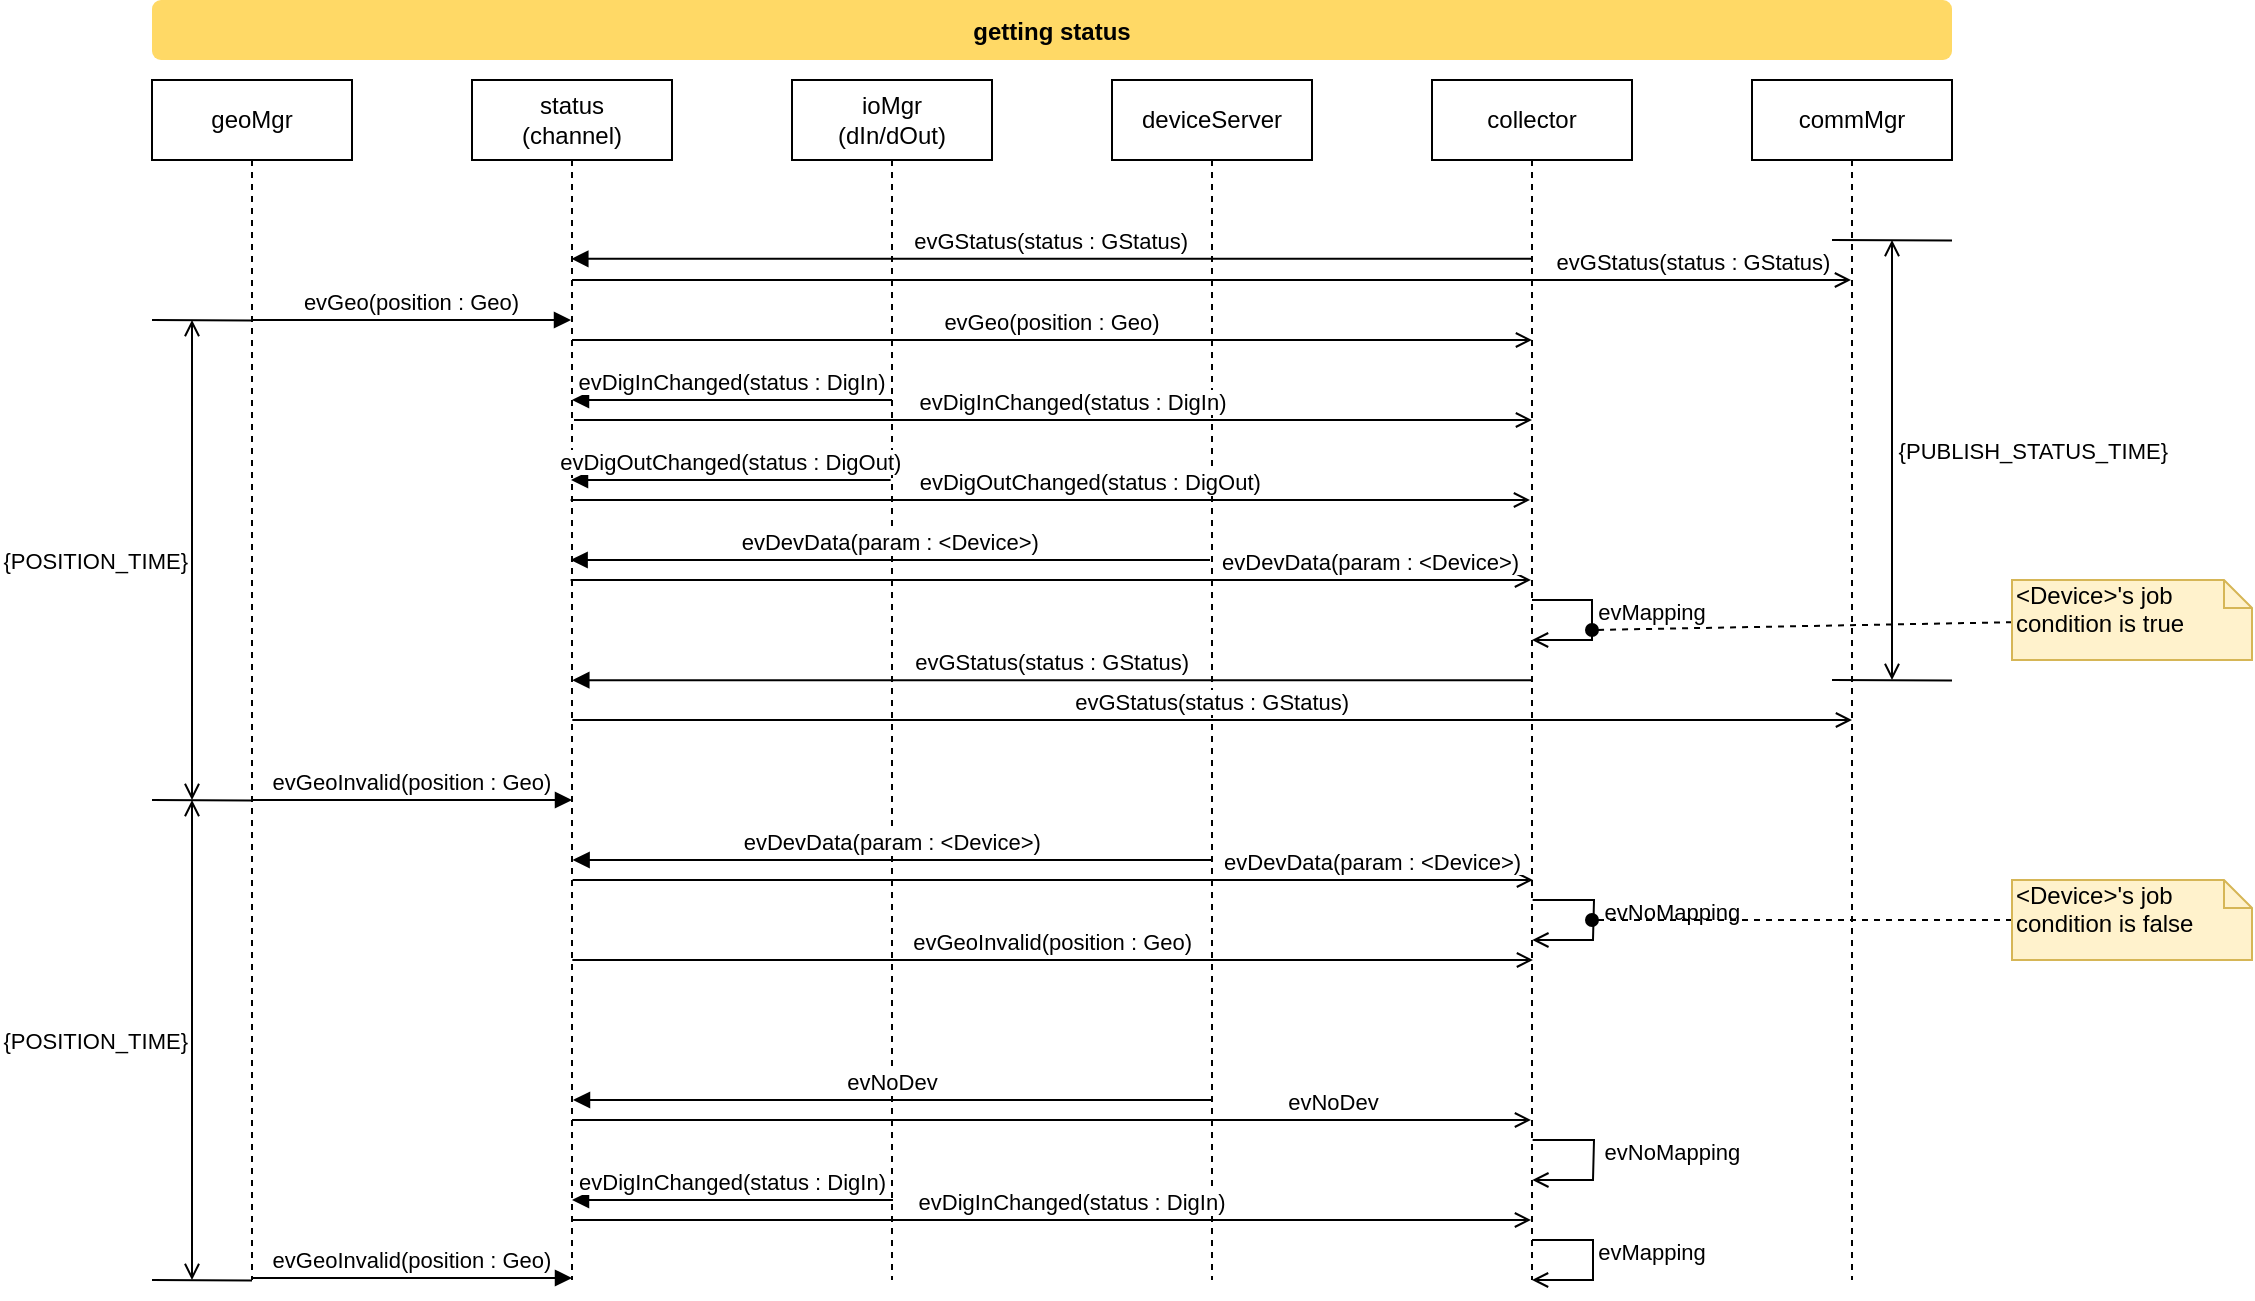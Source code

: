 <mxfile version="12.1.0" type="device" pages="3"><diagram name="Collector - getting status" id="9361dd3d-8414-5efd-6122-117bd74ce7a7"><mxGraphModel dx="2312.5" dy="832" grid="1" gridSize="10" guides="1" tooltips="1" connect="1" arrows="1" fold="1" page="1" pageScale="1.5" pageWidth="827" pageHeight="1169" background="#ffffff" math="0" shadow="0"><root><mxCell id="0"/><mxCell id="1" parent="0"/><mxCell id="71" value="getting status" style="rounded=1;fontStyle=1;fillColor=#FFD966;strokeColor=none" parent="1" vertex="1"><mxGeometry x="70" width="900" height="30" as="geometry"/></mxCell><mxCell id="TGML5o5OJCqoDntIE897-89" value="geoMgr" style="shape=umlLifeline;perimeter=lifelinePerimeter;whiteSpace=wrap;html=1;container=1;collapsible=0;recursiveResize=0;outlineConnect=0;" parent="1" vertex="1"><mxGeometry x="70" y="40" width="100" height="600" as="geometry"/></mxCell><mxCell id="TGML5o5OJCqoDntIE897-90" value="status&lt;br&gt;(channel)" style="shape=umlLifeline;perimeter=lifelinePerimeter;whiteSpace=wrap;html=1;container=1;collapsible=0;recursiveResize=0;outlineConnect=0;" parent="1" vertex="1"><mxGeometry x="230" y="40" width="100" height="600" as="geometry"/></mxCell><mxCell id="TGML5o5OJCqoDntIE897-91" value="ioMgr&lt;br&gt;(dIn/dOut)" style="shape=umlLifeline;perimeter=lifelinePerimeter;whiteSpace=wrap;html=1;container=1;collapsible=0;recursiveResize=0;outlineConnect=0;" parent="1" vertex="1"><mxGeometry x="390" y="40" width="100" height="600" as="geometry"/></mxCell><mxCell id="TGML5o5OJCqoDntIE897-92" value="evGeoInvalid(position : Geo)" style="edgeStyle=none;verticalLabelPosition=top;verticalAlign=bottom;endArrow=block;endFill=1;" parent="1" edge="1"><mxGeometry width="100" height="100" as="geometry"><mxPoint x="120" y="400" as="sourcePoint"/><mxPoint x="280" y="400" as="targetPoint"/><Array as="points"><mxPoint x="280" y="400"/></Array><mxPoint as="offset"/></mxGeometry></mxCell><mxCell id="TGML5o5OJCqoDntIE897-93" value="evDigInChanged(status : DigIn)" style="edgeStyle=none;verticalLabelPosition=top;verticalAlign=bottom;endArrow=block;endFill=1;" parent="1" target="TGML5o5OJCqoDntIE897-90" edge="1"><mxGeometry x="216" y="-7.5" width="100" height="100" as="geometry"><mxPoint x="440.0" y="200.0" as="sourcePoint"/><mxPoint x="285.5" y="200.0" as="targetPoint"/><Array as="points"/></mxGeometry></mxCell><mxCell id="TGML5o5OJCqoDntIE897-95" value="evDigOutChanged(status : DigOut)" style="edgeStyle=none;verticalLabelPosition=top;verticalAlign=bottom;endArrow=block;endFill=1;" parent="1" edge="1"><mxGeometry x="215.5" y="52.5" width="100" height="100" as="geometry"><mxPoint x="439.31" y="240.0" as="sourcePoint"/><mxPoint x="279.5" y="240" as="targetPoint"/><Array as="points"><mxPoint x="439.5" y="240"/><mxPoint x="319.5" y="240"/></Array></mxGeometry></mxCell><mxCell id="TGML5o5OJCqoDntIE897-96" value="deviceServer" style="shape=umlLifeline;perimeter=lifelinePerimeter;whiteSpace=wrap;html=1;container=1;collapsible=0;recursiveResize=0;outlineConnect=0;" parent="1" vertex="1"><mxGeometry x="550" y="40" width="100" height="600" as="geometry"/></mxCell><mxCell id="TGML5o5OJCqoDntIE897-97" value="evDevData(param : &lt;Device&gt;)" style="edgeStyle=none;verticalLabelPosition=top;verticalAlign=bottom;endArrow=block;endFill=1;" parent="1" edge="1"><mxGeometry x="225.5" y="52.5" width="100" height="100" as="geometry"><mxPoint x="599" y="280.0" as="sourcePoint"/><mxPoint x="279.31" y="280.0" as="targetPoint"/><Array as="points"><mxPoint x="369.5" y="280"/><mxPoint x="289.5" y="280"/></Array></mxGeometry></mxCell><mxCell id="TGML5o5OJCqoDntIE897-98" value="evNoDev" style="edgeStyle=none;verticalLabelPosition=top;verticalAlign=bottom;endArrow=block;endFill=1;" parent="1" edge="1"><mxGeometry x="227.5" y="412.5" width="100" height="100" as="geometry"><mxPoint x="600" y="550" as="sourcePoint"/><mxPoint x="280.5" y="550" as="targetPoint"/><Array as="points"/></mxGeometry></mxCell><mxCell id="TUy8RIfEIcPlbmca4J_S-73" value="collector" style="shape=umlLifeline;perimeter=lifelinePerimeter;whiteSpace=wrap;html=1;container=1;collapsible=0;recursiveResize=0;outlineConnect=0;" parent="1" vertex="1"><mxGeometry x="710" y="40" width="100" height="600" as="geometry"/></mxCell><mxCell id="TUy8RIfEIcPlbmca4J_S-74" value="evGeo(position : Geo)" style="edgeStyle=none;verticalLabelPosition=top;verticalAlign=bottom;endArrow=open;endFill=0;" parent="1" source="TGML5o5OJCqoDntIE897-90" edge="1"><mxGeometry width="100" height="100" as="geometry"><mxPoint x="285" y="170.0" as="sourcePoint"/><mxPoint x="760" y="170" as="targetPoint"/><Array as="points"/><mxPoint as="offset"/></mxGeometry></mxCell><mxCell id="TUy8RIfEIcPlbmca4J_S-75" value="evDigInChanged(status : DigIn)" style="edgeStyle=none;verticalLabelPosition=top;verticalAlign=bottom;endArrow=open;endFill=0;" parent="1" edge="1"><mxGeometry x="0.5" width="100" height="100" as="geometry"><mxPoint x="281" y="210" as="sourcePoint"/><mxPoint x="760" y="210.0" as="targetPoint"/><Array as="points"/><mxPoint x="10" as="offset"/></mxGeometry></mxCell><mxCell id="TUy8RIfEIcPlbmca4J_S-76" value="evDigOutChanged(status : DigOut)" style="edgeStyle=none;verticalLabelPosition=top;verticalAlign=bottom;endArrow=open;endFill=0;" parent="1" edge="1"><mxGeometry x="-0.5" width="100" height="100" as="geometry"><mxPoint x="279.31" y="250.0" as="sourcePoint"/><mxPoint x="759" y="250.0" as="targetPoint"/><Array as="points"><mxPoint x="279.5" y="250"/><mxPoint x="629.5" y="250"/></Array><mxPoint x="20" as="offset"/></mxGeometry></mxCell><mxCell id="TUy8RIfEIcPlbmca4J_S-77" value="evDevData(param : &lt;Device&gt;)" style="edgeStyle=none;verticalLabelPosition=top;verticalAlign=bottom;endArrow=open;endFill=0;" parent="1" edge="1"><mxGeometry x="-0.5" width="100" height="100" as="geometry"><mxPoint x="279.31" y="290.0" as="sourcePoint"/><mxPoint x="759.31" y="290.0" as="targetPoint"/><Array as="points"><mxPoint x="359.5" y="290"/><mxPoint x="689.5" y="290"/><mxPoint x="759.5" y="290"/></Array><mxPoint x="160" as="offset"/></mxGeometry></mxCell><mxCell id="TUy8RIfEIcPlbmca4J_S-78" value="evMapping" style="edgeStyle=none;verticalLabelPosition=top;verticalAlign=bottom;endArrow=open;endFill=0;arcSize=0;" parent="1" source="TUy8RIfEIcPlbmca4J_S-73" target="TUy8RIfEIcPlbmca4J_S-73" edge="1"><mxGeometry width="100" height="100" as="geometry"><mxPoint x="759.31" y="310.0" as="sourcePoint"/><mxPoint x="759.31" y="330.0" as="targetPoint"/><Array as="points"><mxPoint x="790" y="300"/><mxPoint x="790" y="310"/><mxPoint x="790" y="320"/></Array><mxPoint x="60" y="5" as="offset"/></mxGeometry></mxCell><mxCell id="TUy8RIfEIcPlbmca4J_S-86" value="evDevData(param : &lt;Device&gt;)" style="edgeStyle=none;verticalLabelPosition=top;verticalAlign=bottom;endArrow=block;endFill=1;" parent="1" edge="1"><mxGeometry x="226.5" y="202.5" width="100" height="100" as="geometry"><mxPoint x="600" y="430.0" as="sourcePoint"/><mxPoint x="280.31" y="430.0" as="targetPoint"/><Array as="points"><mxPoint x="370.5" y="430"/><mxPoint x="290.5" y="430"/></Array></mxGeometry></mxCell><mxCell id="TUy8RIfEIcPlbmca4J_S-87" value="evDevData(param : &lt;Device&gt;)" style="edgeStyle=none;verticalLabelPosition=top;verticalAlign=bottom;endArrow=open;endFill=0;" parent="1" edge="1"><mxGeometry x="0.5" y="150" width="100" height="100" as="geometry"><mxPoint x="280.31" y="440.0" as="sourcePoint"/><mxPoint x="760.31" y="440.0" as="targetPoint"/><Array as="points"><mxPoint x="360.5" y="440"/><mxPoint x="690.5" y="440"/><mxPoint x="760.5" y="440"/></Array><mxPoint x="160" as="offset"/></mxGeometry></mxCell><mxCell id="TUy8RIfEIcPlbmca4J_S-88" value="evNoMapping" style="edgeStyle=none;verticalLabelPosition=top;verticalAlign=bottom;endArrow=open;endFill=0;arcSize=0;" parent="1" edge="1"><mxGeometry x="0.5" y="70" width="100" height="100" as="geometry"><mxPoint x="760.31" y="450.0" as="sourcePoint"/><mxPoint x="760.167" y="470" as="targetPoint"/><Array as="points"><mxPoint x="791" y="450"/><mxPoint x="790.5" y="470"/></Array><mxPoint x="70" y="5" as="offset"/></mxGeometry></mxCell><mxCell id="TUy8RIfEIcPlbmca4J_S-89" value="evGeoInvalid(position : Geo)" style="edgeStyle=none;verticalLabelPosition=top;verticalAlign=bottom;endArrow=open;endFill=0;" parent="1" edge="1"><mxGeometry x="480.5" y="100" width="100" height="100" as="geometry"><mxPoint x="280.167" y="480" as="sourcePoint"/><mxPoint x="760.5" y="480" as="targetPoint"/><Array as="points"><mxPoint x="720.5" y="480"/><mxPoint x="760.5" y="480"/></Array><mxPoint as="offset"/></mxGeometry></mxCell><mxCell id="TUy8RIfEIcPlbmca4J_S-90" value="commMgr" style="shape=umlLifeline;perimeter=lifelinePerimeter;whiteSpace=wrap;html=1;container=1;collapsible=0;recursiveResize=0;outlineConnect=0;" parent="1" vertex="1"><mxGeometry x="870" y="40" width="100" height="600" as="geometry"/></mxCell><mxCell id="TUy8RIfEIcPlbmca4J_S-92" value="evGStatus(status : GStatus)" style="edgeStyle=none;verticalLabelPosition=top;verticalAlign=bottom;endArrow=open;endFill=0;" parent="1" source="TGML5o5OJCqoDntIE897-90" target="TUy8RIfEIcPlbmca4J_S-90" edge="1"><mxGeometry width="100" height="100" as="geometry"><mxPoint x="760" y="140.0" as="sourcePoint"/><mxPoint x="920" y="140.0" as="targetPoint"/><Array as="points"><mxPoint x="290" y="140"/><mxPoint x="900" y="140"/></Array><mxPoint x="241" as="offset"/></mxGeometry></mxCell><mxCell id="TUy8RIfEIcPlbmca4J_S-95" value="" style="edgeStyle=elbowEdgeStyle;elbow=vertical;endArrow=none" parent="1" edge="1"><mxGeometry x="830" y="70.211" width="100" height="100" as="geometry"><mxPoint x="970" y="120.211" as="sourcePoint"/><mxPoint x="910" y="120" as="targetPoint"/></mxGeometry></mxCell><mxCell id="TUy8RIfEIcPlbmca4J_S-96" value="" style="edgeStyle=elbowEdgeStyle;elbow=vertical;endArrow=none" parent="1" edge="1"><mxGeometry x="830" y="290.211" width="100" height="100" as="geometry"><mxPoint x="970" y="340.211" as="sourcePoint"/><mxPoint x="910" y="340" as="targetPoint"/></mxGeometry></mxCell><mxCell id="TUy8RIfEIcPlbmca4J_S-97" value="{PUBLISH_STATUS_TIME}" style="edgeStyle=elbowEdgeStyle;elbow=horizontal;startArrow=open;endArrow=open;labelPosition=left;align=right" parent="1" edge="1"><mxGeometry width="100" height="100" as="geometry"><mxPoint x="940" y="120" as="sourcePoint"/><mxPoint x="940" y="340" as="targetPoint"/><mxPoint x="140" y="-5" as="offset"/></mxGeometry></mxCell><mxCell id="TUy8RIfEIcPlbmca4J_S-98" value="" style="edgeStyle=elbowEdgeStyle;elbow=vertical;endArrow=none" parent="1" edge="1"><mxGeometry x="-20" y="110.211" width="100" height="100" as="geometry"><mxPoint x="120" y="160.211" as="sourcePoint"/><mxPoint x="70" y="160.211" as="targetPoint"/></mxGeometry></mxCell><mxCell id="TUy8RIfEIcPlbmca4J_S-99" value="" style="edgeStyle=elbowEdgeStyle;elbow=vertical;endArrow=none" parent="1" edge="1"><mxGeometry x="-20" y="350.211" width="100" height="100" as="geometry"><mxPoint x="120" y="400.211" as="sourcePoint"/><mxPoint x="70" y="400.211" as="targetPoint"/></mxGeometry></mxCell><mxCell id="TUy8RIfEIcPlbmca4J_S-100" value="{POSITION_TIME}" style="edgeStyle=elbowEdgeStyle;elbow=horizontal;startArrow=open;endArrow=open;labelPosition=left;align=right" parent="1" edge="1"><mxGeometry width="100" height="100" as="geometry"><mxPoint x="90" y="160" as="sourcePoint"/><mxPoint x="90" y="400" as="targetPoint"/><mxPoint as="offset"/></mxGeometry></mxCell><mxCell id="TUy8RIfEIcPlbmca4J_S-104" value="" style="edgeStyle=none;orthogonalLoop=1;jettySize=auto;html=1;endArrow=oval;endFill=1;dashed=1;" parent="1" source="TUy8RIfEIcPlbmca4J_S-103" edge="1"><mxGeometry relative="1" as="geometry"><mxPoint x="790" y="315" as="targetPoint"/></mxGeometry></mxCell><mxCell id="TUy8RIfEIcPlbmca4J_S-103" value="&amp;lt;Device&amp;gt;'s job condition is true" style="shape=note;whiteSpace=wrap;html=1;size=14;verticalAlign=top;align=left;spacingTop=-6;fillColor=#fff2cc;strokeColor=#d6b656;" parent="1" vertex="1"><mxGeometry x="1000" y="290" width="120" height="40" as="geometry"/></mxCell><mxCell id="TUy8RIfEIcPlbmca4J_S-106" value="" style="edgeStyle=none;orthogonalLoop=1;jettySize=auto;html=1;endArrow=oval;endFill=1;dashed=1;" parent="1" source="TUy8RIfEIcPlbmca4J_S-107" edge="1"><mxGeometry relative="1" as="geometry"><mxPoint x="790" y="460" as="targetPoint"/></mxGeometry></mxCell><mxCell id="TUy8RIfEIcPlbmca4J_S-107" value="&amp;lt;Device&amp;gt;'s job condition is false" style="shape=note;whiteSpace=wrap;html=1;size=14;verticalAlign=top;align=left;spacingTop=-6;fillColor=#fff2cc;strokeColor=#d6b656;" parent="1" vertex="1"><mxGeometry x="1000" y="440" width="120" height="40" as="geometry"/></mxCell><mxCell id="TUy8RIfEIcPlbmca4J_S-109" value="evGStatus(status : GStatus)" style="edgeStyle=none;verticalLabelPosition=top;verticalAlign=bottom;endArrow=block;endFill=1;exitX=0.495;exitY=0.154;exitDx=0;exitDy=0;exitPerimeter=0;" parent="1" edge="1"><mxGeometry x="236" y="-70.5" width="100" height="100" as="geometry"><mxPoint x="759.5" y="129.4" as="sourcePoint"/><mxPoint x="279.667" y="129.4" as="targetPoint"/><Array as="points"/></mxGeometry></mxCell><mxCell id="9" value="evGeo(position : Geo)" style="edgeStyle=none;verticalLabelPosition=top;verticalAlign=bottom;endArrow=block;endFill=1;" parent="1" source="TGML5o5OJCqoDntIE897-89" target="TGML5o5OJCqoDntIE897-90" edge="1"><mxGeometry x="125" y="32.5" width="100" height="100" as="geometry"><mxPoint x="120" y="120" as="sourcePoint"/><mxPoint x="290" y="160" as="targetPoint"/><Array as="points"><mxPoint x="130" y="160"/><mxPoint x="250" y="160"/></Array></mxGeometry></mxCell><mxCell id="TUy8RIfEIcPlbmca4J_S-111" value="evGStatus(status : GStatus)" style="edgeStyle=none;verticalLabelPosition=top;verticalAlign=bottom;endArrow=open;endFill=0;" parent="1" edge="1"><mxGeometry x="640.5" y="-40" width="100" height="100" as="geometry"><mxPoint x="280.167" y="360" as="sourcePoint"/><mxPoint x="920" y="360" as="targetPoint"/><Array as="points"><mxPoint x="290.5" y="360"/><mxPoint x="900.5" y="360"/></Array><mxPoint as="offset"/></mxGeometry></mxCell><mxCell id="TUy8RIfEIcPlbmca4J_S-112" value="evGStatus(status : GStatus)" style="edgeStyle=none;verticalLabelPosition=top;verticalAlign=bottom;endArrow=block;endFill=1;exitX=0.495;exitY=0.154;exitDx=0;exitDy=0;exitPerimeter=0;" parent="1" edge="1"><mxGeometry x="236.5" y="152.5" width="100" height="100" as="geometry"><mxPoint x="760" y="340.08" as="sourcePoint"/><mxPoint x="280.167" y="340.08" as="targetPoint"/><Array as="points"/></mxGeometry></mxCell><mxCell id="J93E5v-sp_XkcItxP_cW-71" value="{POSITION_TIME}" style="edgeStyle=elbowEdgeStyle;elbow=horizontal;startArrow=open;endArrow=open;labelPosition=left;align=right" parent="1" edge="1"><mxGeometry y="240" width="100" height="100" as="geometry"><mxPoint x="90" y="400" as="sourcePoint"/><mxPoint x="90" y="640" as="targetPoint"/><mxPoint as="offset"/></mxGeometry></mxCell><mxCell id="J93E5v-sp_XkcItxP_cW-72" value="" style="edgeStyle=elbowEdgeStyle;elbow=vertical;endArrow=none" parent="1" edge="1"><mxGeometry x="-20" y="590.211" width="100" height="100" as="geometry"><mxPoint x="120" y="640.211" as="sourcePoint"/><mxPoint x="70" y="640.211" as="targetPoint"/></mxGeometry></mxCell><mxCell id="J93E5v-sp_XkcItxP_cW-73" value="evGeoInvalid(position : Geo)" style="edgeStyle=none;verticalLabelPosition=top;verticalAlign=bottom;endArrow=block;endFill=1;" parent="1" edge="1"><mxGeometry y="239" width="100" height="100" as="geometry"><mxPoint x="120" y="639" as="sourcePoint"/><mxPoint x="280" y="639" as="targetPoint"/><Array as="points"><mxPoint x="280" y="639"/></Array><mxPoint as="offset"/></mxGeometry></mxCell><mxCell id="J93E5v-sp_XkcItxP_cW-74" value="evNoDev" style="edgeStyle=none;verticalLabelPosition=top;verticalAlign=bottom;endArrow=open;endFill=0;" parent="1" source="TGML5o5OJCqoDntIE897-90" target="TUy8RIfEIcPlbmca4J_S-73" edge="1"><mxGeometry width="100" height="100" as="geometry"><mxPoint x="610" y="560" as="sourcePoint"/><mxPoint x="290.5" y="560" as="targetPoint"/><Array as="points"><mxPoint x="460" y="560"/><mxPoint x="560" y="560"/></Array><mxPoint x="141" as="offset"/></mxGeometry></mxCell><mxCell id="J93E5v-sp_XkcItxP_cW-75" value="evDigInChanged(status : DigIn)" style="edgeStyle=none;verticalLabelPosition=top;verticalAlign=bottom;endArrow=block;endFill=1;" parent="1" edge="1"><mxGeometry x="216.5" y="392.5" width="100" height="100" as="geometry"><mxPoint x="440.5" y="600" as="sourcePoint"/><mxPoint x="280" y="600" as="targetPoint"/><Array as="points"/></mxGeometry></mxCell><mxCell id="J93E5v-sp_XkcItxP_cW-76" value="evDigInChanged(status : DigIn)" style="edgeStyle=none;verticalLabelPosition=top;verticalAlign=bottom;endArrow=open;endFill=0;" parent="1" edge="1"><mxGeometry y="400" width="100" height="100" as="geometry"><mxPoint x="280.5" y="610" as="sourcePoint"/><mxPoint x="759.5" y="610" as="targetPoint"/><Array as="points"/><mxPoint x="10" as="offset"/></mxGeometry></mxCell><mxCell id="J93E5v-sp_XkcItxP_cW-77" value="evNoMapping" style="edgeStyle=none;verticalLabelPosition=top;verticalAlign=bottom;endArrow=open;endFill=0;arcSize=0;" parent="1" edge="1"><mxGeometry x="0.5" y="190" width="100" height="100" as="geometry"><mxPoint x="760.31" y="570" as="sourcePoint"/><mxPoint x="760.167" y="590" as="targetPoint"/><Array as="points"><mxPoint x="791" y="570"/><mxPoint x="790.5" y="590"/></Array><mxPoint x="70" y="5" as="offset"/></mxGeometry></mxCell><mxCell id="J93E5v-sp_XkcItxP_cW-78" value="evMapping" style="edgeStyle=none;verticalLabelPosition=top;verticalAlign=bottom;endArrow=open;endFill=0;arcSize=0;" parent="1" edge="1"><mxGeometry x="0.5" y="320" width="100" height="100" as="geometry"><mxPoint x="760" y="620" as="sourcePoint"/><mxPoint x="760" y="640" as="targetPoint"/><Array as="points"><mxPoint x="790.5" y="620"/><mxPoint x="790.5" y="630"/><mxPoint x="790.5" y="640"/></Array><mxPoint x="60" y="5" as="offset"/></mxGeometry></mxCell></root></mxGraphModel></diagram><diagram id="WGSVbktmngXIoY0iS2IQ" name="databus channels"><mxGraphModel dx="1408" dy="786" grid="1" gridSize="10" guides="1" tooltips="1" connect="1" arrows="1" fold="1" page="1" pageScale="1" pageWidth="827" pageHeight="1169" math="0" shadow="0"><root><mxCell id="eMelpdO7iEBaQdbY6f35-0"/><mxCell id="eMelpdO7iEBaQdbY6f35-1" parent="eMelpdO7iEBaQdbY6f35-0"/><mxCell id="sO4qixRxjw2E3CiaHF7e-0" value="publish subscriber channels (16 defined)" style="rounded=1;fontStyle=1;fillColor=#FFD966;strokeColor=none" parent="eMelpdO7iEBaQdbY6f35-1" vertex="1"><mxGeometry x="40" y="40" width="1280" height="30" as="geometry"/></mxCell><mxCell id="sO4qixRxjw2E3CiaHF7e-1" value="collector" style="shape=umlLifeline;perimeter=lifelinePerimeter;whiteSpace=wrap;html=1;container=1;collapsible=0;recursiveResize=0;outlineConnect=0;" parent="eMelpdO7iEBaQdbY6f35-1" vertex="1"><mxGeometry x="509" y="80" width="100" height="600" as="geometry"/></mxCell><mxCell id="sO4qixRxjw2E3CiaHF7e-2" value="status&lt;br&gt;(channel)" style="shape=umlLifeline;perimeter=lifelinePerimeter;whiteSpace=wrap;html=1;container=1;collapsible=0;recursiveResize=0;outlineConnect=0;fillColor=#d5e8d4;strokeColor=#82b366;fontColor=#FF0000;" parent="eMelpdO7iEBaQdbY6f35-1" vertex="1"><mxGeometry x="989" y="80" width="100" height="600" as="geometry"/></mxCell><mxCell id="OUV8bNYqcgbzfM8pcSJH-1" value="tcpConnection&lt;br&gt;(channel)" style="shape=umlLifeline;perimeter=lifelinePerimeter;whiteSpace=wrap;html=1;container=1;collapsible=0;recursiveResize=0;outlineConnect=0;fillColor=#d5e8d4;strokeColor=#82b366;" parent="eMelpdO7iEBaQdbY6f35-1" vertex="1"><mxGeometry x="1109" y="80" width="100" height="600" as="geometry"/></mxCell><mxCell id="OUV8bNYqcgbzfM8pcSJH-2" value="gsmURC&lt;br&gt;(channel)" style="shape=umlLifeline;perimeter=lifelinePerimeter;whiteSpace=wrap;html=1;container=1;collapsible=0;recursiveResize=0;outlineConnect=0;fillColor=#d5e8d4;strokeColor=#82b366;fontColor=#FF0000;" parent="eMelpdO7iEBaQdbY6f35-1" vertex="1"><mxGeometry x="1229" y="80" width="100" height="600" as="geometry"/></mxCell><mxCell id="OUV8bNYqcgbzfM8pcSJH-4" value="subscribe(me)" style="html=1;verticalAlign=bottom;endArrow=block;" parent="eMelpdO7iEBaQdbY6f35-1" source="PaJLv03C6khhDUr303oE-0" target="sO4qixRxjw2E3CiaHF7e-2" edge="1"><mxGeometry width="80" relative="1" as="geometry"><mxPoint x="709" y="360" as="sourcePoint"/><mxPoint x="639" y="160" as="targetPoint"/><Array as="points"><mxPoint x="699" y="360"/></Array></mxGeometry></mxCell><mxCell id="PaJLv03C6khhDUr303oE-0" value="commMgr" style="shape=umlLifeline;perimeter=lifelinePerimeter;whiteSpace=wrap;html=1;container=1;collapsible=0;recursiveResize=0;outlineConnect=0;" parent="eMelpdO7iEBaQdbY6f35-1" vertex="1"><mxGeometry x="629" y="80" width="100" height="600" as="geometry"/></mxCell><mxCell id="okWZHvpzfu7JUUQFQ-5C-0" value="ioMgr" style="shape=umlLifeline;perimeter=lifelinePerimeter;whiteSpace=wrap;html=1;container=1;collapsible=0;recursiveResize=0;outlineConnect=0;" parent="eMelpdO7iEBaQdbY6f35-1" vertex="1"><mxGeometry x="749" y="80" width="100" height="600" as="geometry"/></mxCell><mxCell id="okWZHvpzfu7JUUQFQ-5C-1" value="deviceMgr" style="shape=umlLifeline;perimeter=lifelinePerimeter;whiteSpace=wrap;html=1;container=1;collapsible=0;recursiveResize=0;outlineConnect=0;fontColor=#FF0000;" parent="eMelpdO7iEBaQdbY6f35-1" vertex="1"><mxGeometry x="869" y="80" width="100" height="600" as="geometry"/></mxCell><mxCell id="hANd-TjOtbdpW4txttg--1" value="publish(&amp;lt;Event&amp;gt;, me)" style="html=1;verticalAlign=bottom;endArrow=block;" parent="eMelpdO7iEBaQdbY6f35-1" target="sO4qixRxjw2E3CiaHF7e-2" edge="1"><mxGeometry width="80" relative="1" as="geometry"><mxPoint x="799" y="159" as="sourcePoint"/><mxPoint x="1229" y="159" as="targetPoint"/></mxGeometry></mxCell><mxCell id="hANd-TjOtbdpW4txttg--2" value="publish(&amp;lt;Event&amp;gt;, me)" style="html=1;verticalAlign=bottom;endArrow=block;" parent="eMelpdO7iEBaQdbY6f35-1" edge="1"><mxGeometry width="80" relative="1" as="geometry"><mxPoint x="919" y="240" as="sourcePoint"/><mxPoint x="1039" y="240" as="targetPoint"/><Array as="points"><mxPoint x="959.5" y="240"/></Array></mxGeometry></mxCell><mxCell id="hANd-TjOtbdpW4txttg--3" value="subscribe(me)" style="html=1;verticalAlign=bottom;endArrow=block;" parent="eMelpdO7iEBaQdbY6f35-1" edge="1"><mxGeometry width="80" relative="1" as="geometry"><mxPoint x="679" y="400" as="sourcePoint"/><mxPoint x="1158.5" y="400" as="targetPoint"/><Array as="points"/></mxGeometry></mxCell><mxCell id="hANd-TjOtbdpW4txttg--4" value="subscribe(me)" style="html=1;verticalAlign=bottom;endArrow=block;" parent="eMelpdO7iEBaQdbY6f35-1" edge="1"><mxGeometry width="80" relative="1" as="geometry"><mxPoint x="439" y="441" as="sourcePoint"/><mxPoint x="1158.5" y="441" as="targetPoint"/><Array as="points"/></mxGeometry></mxCell><mxCell id="hANd-TjOtbdpW4txttg--5" value="conMgr" style="shape=umlLifeline;perimeter=lifelinePerimeter;whiteSpace=wrap;html=1;container=1;collapsible=0;recursiveResize=0;outlineConnect=0;" parent="eMelpdO7iEBaQdbY6f35-1" vertex="1"><mxGeometry x="389" y="80" width="100" height="600" as="geometry"/></mxCell><mxCell id="hANd-TjOtbdpW4txttg--6" value="subscribe(me)" style="html=1;verticalAlign=bottom;endArrow=block;" parent="eMelpdO7iEBaQdbY6f35-1" edge="1"><mxGeometry width="80" relative="1" as="geometry"><mxPoint x="439.5" y="520" as="sourcePoint"/><mxPoint x="1278.5" y="520" as="targetPoint"/><Array as="points"/></mxGeometry></mxCell><mxCell id="hANd-TjOtbdpW4txttg--7" value="modMgr" style="shape=umlLifeline;perimeter=lifelinePerimeter;whiteSpace=wrap;html=1;container=1;collapsible=0;recursiveResize=0;outlineConnect=0;" parent="eMelpdO7iEBaQdbY6f35-1" vertex="1"><mxGeometry x="269" y="80" width="100" height="600" as="geometry"/></mxCell><mxCell id="hANd-TjOtbdpW4txttg--8" value="publish(&amp;lt;Event&amp;gt;, me)" style="html=1;verticalAlign=bottom;endArrow=block;" parent="eMelpdO7iEBaQdbY6f35-1" edge="1"><mxGeometry width="80" relative="1" as="geometry"><mxPoint x="319" y="559" as="sourcePoint"/><mxPoint x="1279" y="559" as="targetPoint"/></mxGeometry></mxCell><mxCell id="hANd-TjOtbdpW4txttg--10" value="tpsens" style="shape=umlLifeline;perimeter=lifelinePerimeter;whiteSpace=wrap;html=1;container=1;collapsible=0;recursiveResize=0;outlineConnect=0;fontColor=#FF0000;" parent="eMelpdO7iEBaQdbY6f35-1" vertex="1"><mxGeometry x="149" y="80" width="100" height="600" as="geometry"/></mxCell><mxCell id="hANd-TjOtbdpW4txttg--11" value="publish(&amp;lt;Event&amp;gt;, me)" style="html=1;verticalAlign=bottom;endArrow=block;" parent="eMelpdO7iEBaQdbY6f35-1" edge="1"><mxGeometry width="80" relative="1" as="geometry"><mxPoint x="199" y="599" as="sourcePoint"/><mxPoint x="1039" y="599" as="targetPoint"/></mxGeometry></mxCell><mxCell id="hANd-TjOtbdpW4txttg--13" value="Todo&lt;br&gt;&lt;ul&gt;&lt;li&gt;replace deviceStatus by status&lt;/li&gt;&lt;li&gt;replace gsmURC by modURC&lt;/li&gt;&lt;li&gt;replace deviceServer by deviceMgr&lt;/li&gt;&lt;li&gt;change relation between deviceServer and tpsens. Use a event with a reference to listener of tpsens messages instead of pub-subs pattern.&lt;/li&gt;&lt;/ul&gt;" style="shape=note;whiteSpace=wrap;html=1;size=14;verticalAlign=top;align=left;spacingTop=-6;" parent="eMelpdO7iEBaQdbY6f35-1" vertex="1"><mxGeometry x="1080" y="160" width="290" height="140" as="geometry"/></mxCell><mxCell id="6_bX4dDxMsMrtoJlkLsG-1" value="subscribe(me)" style="html=1;verticalAlign=bottom;endArrow=block;" parent="eMelpdO7iEBaQdbY6f35-1" edge="1"><mxGeometry width="80" relative="1" as="geometry"><mxPoint x="919" y="200" as="sourcePoint"/><mxPoint x="1039" y="200" as="targetPoint"/><Array as="points"/></mxGeometry></mxCell><mxCell id="6_bX4dDxMsMrtoJlkLsG-2" value="geoMgr" style="shape=umlLifeline;perimeter=lifelinePerimeter;whiteSpace=wrap;html=1;container=1;collapsible=0;recursiveResize=0;outlineConnect=0;" parent="eMelpdO7iEBaQdbY6f35-1" vertex="1"><mxGeometry x="29" y="80" width="100" height="600" as="geometry"/></mxCell><mxCell id="6_bX4dDxMsMrtoJlkLsG-3" value="publish(&amp;lt;Event&amp;gt;, me)" style="html=1;verticalAlign=bottom;endArrow=block;" parent="eMelpdO7iEBaQdbY6f35-1" edge="1"><mxGeometry width="80" relative="1" as="geometry"><mxPoint x="79" y="639" as="sourcePoint"/><mxPoint x="919" y="639" as="targetPoint"/></mxGeometry></mxCell><mxCell id="6_bX4dDxMsMrtoJlkLsG-4" value="publish(&amp;lt;Event&amp;gt;, me)" style="html=1;verticalAlign=bottom;endArrow=block;" parent="eMelpdO7iEBaQdbY6f35-1" edge="1"><mxGeometry width="80" relative="1" as="geometry"><mxPoint x="439" y="480" as="sourcePoint"/><mxPoint x="1158.5" y="480" as="targetPoint"/><Array as="points"/></mxGeometry></mxCell><mxCell id="6_bX4dDxMsMrtoJlkLsG-5" value="subscribe(me)" style="html=1;verticalAlign=bottom;endArrow=block;" parent="eMelpdO7iEBaQdbY6f35-1" edge="1"><mxGeometry width="80" relative="1" as="geometry"><mxPoint x="559.5" y="280" as="sourcePoint"/><mxPoint x="1039" y="280" as="targetPoint"/></mxGeometry></mxCell><mxCell id="6_bX4dDxMsMrtoJlkLsG-6" value="publish(&amp;lt;Event&amp;gt;, me)" style="html=1;verticalAlign=bottom;endArrow=block;" parent="eMelpdO7iEBaQdbY6f35-1" edge="1"><mxGeometry width="80" relative="1" as="geometry"><mxPoint x="558.571" y="320" as="sourcePoint"/><mxPoint x="1039" y="320" as="targetPoint"/><Array as="points"><mxPoint x="599.5" y="320"/><mxPoint x="979.5" y="320"/><mxPoint x="1019.5" y="320"/></Array></mxGeometry></mxCell></root></mxGraphModel></diagram><diagram id="Z3a6Yr2dgaxQi4euALes" name="DevData"><mxGraphModel dx="1072" dy="832" grid="1" gridSize="10" guides="1" tooltips="1" connect="1" arrows="1" fold="1" page="1" pageScale="1" pageWidth="827" pageHeight="1169" math="0" shadow="0"><root><mxCell id="3Z5E1_g6bVxky8Nag6f0-0"/><mxCell id="3Z5E1_g6bVxky8Nag6f0-1" parent="3Z5E1_g6bVxky8Nag6f0-0"/><mxCell id="K7EbrM6_NIW6UDTn1G8u-0" value="Getting device data from bus protocol" style="rounded=1;fontStyle=1;fillColor=#FFD966;strokeColor=none" parent="3Z5E1_g6bVxky8Nag6f0-1" vertex="1"><mxGeometry x="70" width="900" height="30" as="geometry"/></mxCell><mxCell id="K7EbrM6_NIW6UDTn1G8u-1" value="collector" style="shape=umlLifeline;perimeter=lifelinePerimeter;whiteSpace=wrap;html=1;container=1;collapsible=0;recursiveResize=0;outlineConnect=0;" parent="3Z5E1_g6bVxky8Nag6f0-1" vertex="1"><mxGeometry x="150" y="40" width="100" height="600" as="geometry"/></mxCell><mxCell id="K7EbrM6_NIW6UDTn1G8u-3" value="deviceMgr" style="shape=umlLifeline;perimeter=lifelinePerimeter;whiteSpace=wrap;html=1;container=1;collapsible=0;recursiveResize=0;outlineConnect=0;" parent="3Z5E1_g6bVxky8Nag6f0-1" vertex="1"><mxGeometry x="510" y="40" width="100" height="600" as="geometry"/></mxCell><mxCell id="WsR7g7x169X56MeE3SL--8" value="" style="html=1;points=[];perimeter=orthogonalPerimeter;" vertex="1" parent="K7EbrM6_NIW6UDTn1G8u-3"><mxGeometry x="45" y="110" width="10" height="20" as="geometry"/></mxCell><mxCell id="K7EbrM6_NIW6UDTn1G8u-4" value="ps" style="shape=umlLifeline;perimeter=lifelinePerimeter;whiteSpace=wrap;html=1;container=1;collapsible=0;recursiveResize=0;outlineConnect=0;" parent="3Z5E1_g6bVxky8Nag6f0-1" vertex="1"><mxGeometry x="670" y="40" width="100" height="600" as="geometry"/></mxCell><mxCell id="WsR7g7x169X56MeE3SL--2" value="" style="html=1;points=[];perimeter=orthogonalPerimeter;" vertex="1" parent="K7EbrM6_NIW6UDTn1G8u-4"><mxGeometry x="45" y="150" width="10" height="40" as="geometry"/></mxCell><mxCell id="WsR7g7x169X56MeE3SL--3" value="&lt;span style=&quot;text-align: center&quot;&gt;on_st_rcv(station, payload)&lt;/span&gt;" style="edgeStyle=orthogonalEdgeStyle;html=1;align=left;spacingLeft=2;endArrow=block;rounded=0;" edge="1" parent="K7EbrM6_NIW6UDTn1G8u-4" source="K7EbrM6_NIW6UDTn1G8u-4"><mxGeometry relative="1" as="geometry"><mxPoint x="55" y="130" as="sourcePoint"/><Array as="points"><mxPoint x="110" y="130"/><mxPoint x="110" y="150"/></Array><mxPoint x="55" y="150" as="targetPoint"/></mxGeometry></mxCell><mxCell id="WsR7g7x169X56MeE3SL--29" value="" style="html=1;points=[];perimeter=orthogonalPerimeter;" vertex="1" parent="K7EbrM6_NIW6UDTn1G8u-4"><mxGeometry x="45" y="339.5" width="10" height="20" as="geometry"/></mxCell><mxCell id="WsR7g7x169X56MeE3SL--30" value="&lt;span style=&quot;text-align: center&quot;&gt;ps_on_endcycle()&lt;/span&gt;" style="edgeStyle=orthogonalEdgeStyle;html=1;align=left;spacingLeft=2;endArrow=block;rounded=0;" edge="1" parent="K7EbrM6_NIW6UDTn1G8u-4"><mxGeometry relative="1" as="geometry"><mxPoint x="50.333" y="319.833" as="sourcePoint"/><Array as="points"><mxPoint x="110" y="319.5"/><mxPoint x="110" y="339.5"/></Array><mxPoint x="55.333" y="339.833" as="targetPoint"/></mxGeometry></mxCell><mxCell id="WsR7g7x169X56MeE3SL--34" value="" style="html=1;points=[];perimeter=orthogonalPerimeter;" vertex="1" parent="K7EbrM6_NIW6UDTn1G8u-4"><mxGeometry x="45" y="390" width="10" height="20" as="geometry"/></mxCell><mxCell id="WsR7g7x169X56MeE3SL--35" value="&lt;span style=&quot;text-align: center&quot;&gt;ps_on_stop()&lt;/span&gt;" style="edgeStyle=orthogonalEdgeStyle;html=1;align=left;spacingLeft=2;endArrow=block;rounded=0;" edge="1" parent="K7EbrM6_NIW6UDTn1G8u-4"><mxGeometry relative="1" as="geometry"><mxPoint x="50.476" y="370.214" as="sourcePoint"/><Array as="points"><mxPoint x="110" y="370"/><mxPoint x="110" y="390"/></Array><mxPoint x="55.238" y="390.214" as="targetPoint"/></mxGeometry></mxCell><mxCell id="K7EbrM6_NIW6UDTn1G8u-5" value="tplink" style="shape=umlLifeline;perimeter=lifelinePerimeter;whiteSpace=wrap;html=1;container=1;collapsible=0;recursiveResize=0;outlineConnect=0;" parent="3Z5E1_g6bVxky8Nag6f0-1" vertex="1"><mxGeometry x="870" y="40" width="100" height="600" as="geometry"/></mxCell><mxCell id="Klg-vTROZkrvMjAK3AXQ-0" value="status&lt;br&gt;(channel)" style="shape=umlLifeline;perimeter=lifelinePerimeter;whiteSpace=wrap;html=1;container=1;collapsible=0;recursiveResize=0;outlineConnect=0;fillColor=#d5e8d4;strokeColor=#82b366;fontColor=#FF0000;" parent="3Z5E1_g6bVxky8Nag6f0-1" vertex="1"><mxGeometry x="350" y="40" width="100" height="600" as="geometry"/></mxCell><mxCell id="VgDV4gui0Lmey6XDed9b-0" value="ps_init()" style="edgeStyle=none;verticalLabelPosition=top;verticalAlign=bottom;endArrow=block;endFill=1;" parent="3Z5E1_g6bVxky8Nag6f0-1" edge="1"><mxGeometry x="440" y="-280" width="100" height="100" as="geometry"><mxPoint x="560" y="120" as="sourcePoint"/><mxPoint x="720" y="120" as="targetPoint"/><Array as="points"><mxPoint x="720" y="120"/></Array><mxPoint as="offset"/></mxGeometry></mxCell><mxCell id="3KOfyPWv1nuIx89DCwfs-0" value="evOpen()" style="edgeStyle=none;verticalLabelPosition=top;verticalAlign=bottom;endArrow=open;endFill=0;" parent="3Z5E1_g6bVxky8Nag6f0-1" edge="1" source="WsR7g7x169X56MeE3SL--0"><mxGeometry x="120" y="10" width="100" height="100" as="geometry"><mxPoint x="160" y="150" as="sourcePoint"/><mxPoint x="560" y="150" as="targetPoint"/><Array as="points"/><mxPoint as="offset"/></mxGeometry></mxCell><mxCell id="3KOfyPWv1nuIx89DCwfs-1" value="ps_start()" style="edgeStyle=none;verticalLabelPosition=top;verticalAlign=bottom;endArrow=block;endFill=1;exitX=0.929;exitY=0.462;exitDx=0;exitDy=0;exitPerimeter=0;" parent="3Z5E1_g6bVxky8Nag6f0-1" edge="1" source="WsR7g7x169X56MeE3SL--8"><mxGeometry x="440" y="-240" width="100" height="100" as="geometry"><mxPoint x="570" y="160" as="sourcePoint"/><mxPoint x="720" y="160" as="targetPoint"/><Array as="points"><mxPoint x="720" y="160"/></Array><mxPoint as="offset"/></mxGeometry></mxCell><mxCell id="3KOfyPWv1nuIx89DCwfs-2" value="evEndOfCycle()" style="edgeStyle=none;verticalLabelPosition=top;verticalAlign=bottom;endArrow=open;endFill=0;exitX=0.5;exitY=0.45;exitDx=0;exitDy=0;exitPerimeter=0;" parent="3Z5E1_g6bVxky8Nag6f0-1" edge="1" source="WsR7g7x169X56MeE3SL--9"><mxGeometry x="230.5" y="209" width="100" height="100" as="geometry"><mxPoint x="710" y="269" as="sourcePoint"/><mxPoint x="560" y="269" as="targetPoint"/><Array as="points"><mxPoint x="600.5" y="269"/></Array><mxPoint as="offset"/></mxGeometry></mxCell><mxCell id="sG9pl9LzVs1VsKxocWBH-0" value="evDevData(param : &lt;Device&gt;)" style="edgeStyle=none;verticalLabelPosition=top;verticalAlign=bottom;endArrow=block;endFill=1;" parent="3Z5E1_g6bVxky8Nag6f0-1" edge="1" source="WsR7g7x169X56MeE3SL--2"><mxGeometry x="346" y="-27.5" width="100" height="100" as="geometry"><mxPoint x="680" y="200" as="sourcePoint"/><mxPoint x="399.81" y="200" as="targetPoint"/><Array as="points"><mxPoint x="490" y="200"/><mxPoint x="410" y="200"/></Array></mxGeometry></mxCell><mxCell id="sG9pl9LzVs1VsKxocWBH-1" value="evDevData(param : &lt;Device&gt;)" style="edgeStyle=none;verticalLabelPosition=top;verticalAlign=bottom;endArrow=open;endFill=0;" parent="3Z5E1_g6bVxky8Nag6f0-1" edge="1"><mxGeometry x="120" y="-10" width="100" height="100" as="geometry"><mxPoint x="399.81" y="210" as="sourcePoint"/><mxPoint x="200" y="210" as="targetPoint"/><Array as="points"><mxPoint x="240" y="210"/><mxPoint x="200" y="210"/></Array><mxPoint as="offset"/></mxGeometry></mxCell><mxCell id="sG9pl9LzVs1VsKxocWBH-2" value="evDevData(param : &lt;Device&gt;)" style="edgeStyle=none;verticalLabelPosition=top;verticalAlign=bottom;endArrow=block;endFill=1;entryX=0.5;entryY=0.3;entryDx=0;entryDy=0;entryPerimeter=0;" parent="3Z5E1_g6bVxky8Nag6f0-1" edge="1" target="Klg-vTROZkrvMjAK3AXQ-0" source="WsR7g7x169X56MeE3SL--2"><mxGeometry x="391" y="-7.5" width="100" height="100" as="geometry"><mxPoint x="715" y="220" as="sourcePoint"/><mxPoint x="444.81" y="220" as="targetPoint"/><Array as="points"><mxPoint x="535" y="220"/><mxPoint x="455" y="220"/></Array></mxGeometry></mxCell><mxCell id="sG9pl9LzVs1VsKxocWBH-3" value="evDevData(param : &lt;Device&gt;)" style="edgeStyle=none;verticalLabelPosition=top;verticalAlign=bottom;endArrow=open;endFill=0;" parent="3Z5E1_g6bVxky8Nag6f0-1" edge="1"><mxGeometry x="120" y="10" width="100" height="100" as="geometry"><mxPoint x="399.81" y="230" as="sourcePoint"/><mxPoint x="200" y="230" as="targetPoint"/><Array as="points"><mxPoint x="240" y="230"/><mxPoint x="200" y="230"/></Array><mxPoint as="offset"/></mxGeometry></mxCell><mxCell id="SGcZCztgvyGo8uWzVk66-1" value="ps_restart()" style="edgeStyle=none;verticalLabelPosition=top;verticalAlign=bottom;endArrow=block;endFill=1;" parent="3Z5E1_g6bVxky8Nag6f0-1" edge="1"><mxGeometry x="440" y="-80" width="100" height="100" as="geometry"><mxPoint x="560" y="320" as="sourcePoint"/><mxPoint x="720" y="320" as="targetPoint"/><Array as="points"><mxPoint x="720" y="320"/></Array><mxPoint as="offset"/></mxGeometry></mxCell><mxCell id="A76TCZBidaWJeDAkffeN-0" value="" style="edgeStyle=elbowEdgeStyle;elbow=vertical;endArrow=none" parent="3Z5E1_g6bVxky8Nag6f0-1" edge="1"><mxGeometry x="830" y="110.211" width="100" height="100" as="geometry"><mxPoint x="970" y="160.211" as="sourcePoint"/><mxPoint x="920" y="160.211" as="targetPoint"/></mxGeometry></mxCell><mxCell id="A76TCZBidaWJeDAkffeN-2" value="{DEVICE_CYCLE_TIME}" style="edgeStyle=elbowEdgeStyle;elbow=horizontal;startArrow=open;endArrow=open;labelPosition=left;align=right" parent="3Z5E1_g6bVxky8Nag6f0-1" edge="1"><mxGeometry x="160" width="100" height="100" as="geometry"><mxPoint x="940" y="160" as="sourcePoint"/><mxPoint x="940" y="320" as="targetPoint"/><mxPoint x="80" as="offset"/></mxGeometry></mxCell><mxCell id="A76TCZBidaWJeDAkffeN-3" value="" style="edgeStyle=elbowEdgeStyle;elbow=vertical;endArrow=none" parent="3Z5E1_g6bVxky8Nag6f0-1" edge="1"><mxGeometry x="830" y="270.211" width="100" height="100" as="geometry"><mxPoint x="970" y="320.211" as="sourcePoint"/><mxPoint x="920" y="320.211" as="targetPoint"/></mxGeometry></mxCell><mxCell id="A76TCZBidaWJeDAkffeN-4" value="" style="edgeStyle=elbowEdgeStyle;elbow=vertical;endArrow=none" parent="3Z5E1_g6bVxky8Nag6f0-1" edge="1"><mxGeometry x="830" y="430.211" width="100" height="100" as="geometry"><mxPoint x="970" y="480.211" as="sourcePoint"/><mxPoint x="920" y="480.211" as="targetPoint"/></mxGeometry></mxCell><mxCell id="A76TCZBidaWJeDAkffeN-5" value="{DEVICE_CYCLE_TIME}" style="edgeStyle=elbowEdgeStyle;elbow=horizontal;startArrow=open;endArrow=open;labelPosition=left;align=right" parent="3Z5E1_g6bVxky8Nag6f0-1" edge="1"><mxGeometry x="160" y="160" width="100" height="100" as="geometry"><mxPoint x="940" y="320" as="sourcePoint"/><mxPoint x="940" y="480" as="targetPoint"/><mxPoint x="80" as="offset"/></mxGeometry></mxCell><mxCell id="A76TCZBidaWJeDAkffeN-6" value="ps_restart()" style="edgeStyle=none;verticalLabelPosition=top;verticalAlign=bottom;endArrow=block;endFill=1;" parent="3Z5E1_g6bVxky8Nag6f0-1" edge="1"><mxGeometry x="440" y="80" width="100" height="100" as="geometry"><mxPoint x="560" y="480" as="sourcePoint"/><mxPoint x="720" y="480" as="targetPoint"/><Array as="points"><mxPoint x="720" y="480"/></Array><mxPoint as="offset"/></mxGeometry></mxCell><mxCell id="WsR7g7x169X56MeE3SL--0" value="main" style="shape=umlLifeline;perimeter=lifelinePerimeter;whiteSpace=wrap;html=1;container=1;collapsible=0;recursiveResize=0;outlineConnect=0;" vertex="1" parent="3Z5E1_g6bVxky8Nag6f0-1"><mxGeometry x="30" y="40" width="100" height="600" as="geometry"/></mxCell><mxCell id="WsR7g7x169X56MeE3SL--9" value="" style="html=1;points=[];perimeter=orthogonalPerimeter;" vertex="1" parent="3Z5E1_g6bVxky8Nag6f0-1"><mxGeometry x="715" y="260" width="10" height="20" as="geometry"/></mxCell><mxCell id="WsR7g7x169X56MeE3SL--10" value="&lt;span style=&quot;text-align: center&quot;&gt;ps_on_endcycle()&lt;/span&gt;" style="edgeStyle=orthogonalEdgeStyle;html=1;align=left;spacingLeft=2;endArrow=block;rounded=0;" edge="1" parent="3Z5E1_g6bVxky8Nag6f0-1"><mxGeometry relative="1" as="geometry"><mxPoint x="720.024" y="240.19" as="sourcePoint"/><Array as="points"><mxPoint x="780" y="240"/><mxPoint x="780" y="260"/></Array><mxPoint x="725.238" y="260.19" as="targetPoint"/></mxGeometry></mxCell><mxCell id="WsR7g7x169X56MeE3SL--31" value="evEndOfCycle()" style="edgeStyle=none;verticalLabelPosition=top;verticalAlign=bottom;endArrow=open;endFill=0;" edge="1" parent="3Z5E1_g6bVxky8Nag6f0-1"><mxGeometry x="230.5" y="329" width="100" height="100" as="geometry"><mxPoint x="716" y="389" as="sourcePoint"/><mxPoint x="560" y="389.0" as="targetPoint"/><Array as="points"><mxPoint x="600.5" y="389"/></Array><mxPoint as="offset"/></mxGeometry></mxCell><mxCell id="WsR7g7x169X56MeE3SL--36" value="evNoDev()" style="edgeStyle=none;verticalLabelPosition=top;verticalAlign=bottom;endArrow=open;endFill=0;" edge="1" parent="3Z5E1_g6bVxky8Nag6f0-1" target="K7EbrM6_NIW6UDTn1G8u-1"><mxGeometry x="-89.5" y="390" width="100" height="100" as="geometry"><mxPoint x="400" y="450" as="sourcePoint"/><mxPoint x="240" y="450" as="targetPoint"/><Array as="points"><mxPoint x="280.5" y="450"/></Array><mxPoint as="offset"/></mxGeometry></mxCell><mxCell id="SJ_X_ksWtEQcljI2ePu4-0" value="evNoDev()" style="edgeStyle=none;verticalLabelPosition=top;verticalAlign=bottom;endArrow=block;endFill=1;" edge="1" parent="3Z5E1_g6bVxky8Nag6f0-1"><mxGeometry x="346" y="212" width="100" height="100" as="geometry"><mxPoint x="715" y="439.5" as="sourcePoint"/><mxPoint x="399.81" y="439.5" as="targetPoint"/><Array as="points"><mxPoint x="490" y="439.5"/><mxPoint x="410" y="439.5"/></Array></mxGeometry></mxCell></root></mxGraphModel></diagram></mxfile>